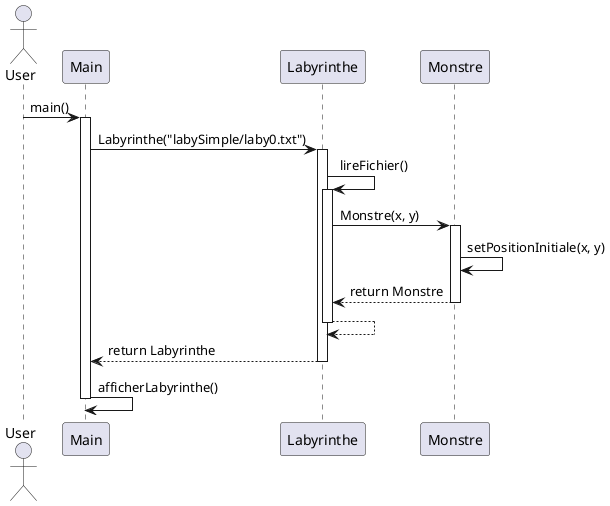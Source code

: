 @startuml
actor User
participant Main
participant Labyrinthe
participant Monstre

User -> Main: main()
activate Main
Main -> Labyrinthe: Labyrinthe("labySimple/laby0.txt")
activate Labyrinthe
Labyrinthe -> Labyrinthe: lireFichier()
activate Labyrinthe
Labyrinthe -> Monstre: Monstre(x, y)
activate Monstre
Monstre -> Monstre: setPositionInitiale(x, y)
Monstre --> Labyrinthe: return Monstre
deactivate Monstre
Labyrinthe--> Labyrinthe
deactivate Labyrinthe
Labyrinthe --> Main: return Labyrinthe
deactivate Labyrinthe
Main -> Main: afficherLabyrinthe()
deactivate Main
@enduml